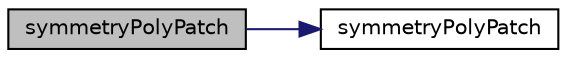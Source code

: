 digraph "symmetryPolyPatch"
{
  bgcolor="transparent";
  edge [fontname="Helvetica",fontsize="10",labelfontname="Helvetica",labelfontsize="10"];
  node [fontname="Helvetica",fontsize="10",shape=record];
  rankdir="LR";
  Node1 [label="symmetryPolyPatch",height=0.2,width=0.4,color="black", fillcolor="grey75", style="filled", fontcolor="black"];
  Node1 -> Node2 [color="midnightblue",fontsize="10",style="solid",fontname="Helvetica"];
  Node2 [label="symmetryPolyPatch",height=0.2,width=0.4,color="black",URL="$a02610.html#a3dc3d3947c0df0c2fc343af5f6474127",tooltip="Construct from components. "];
}

